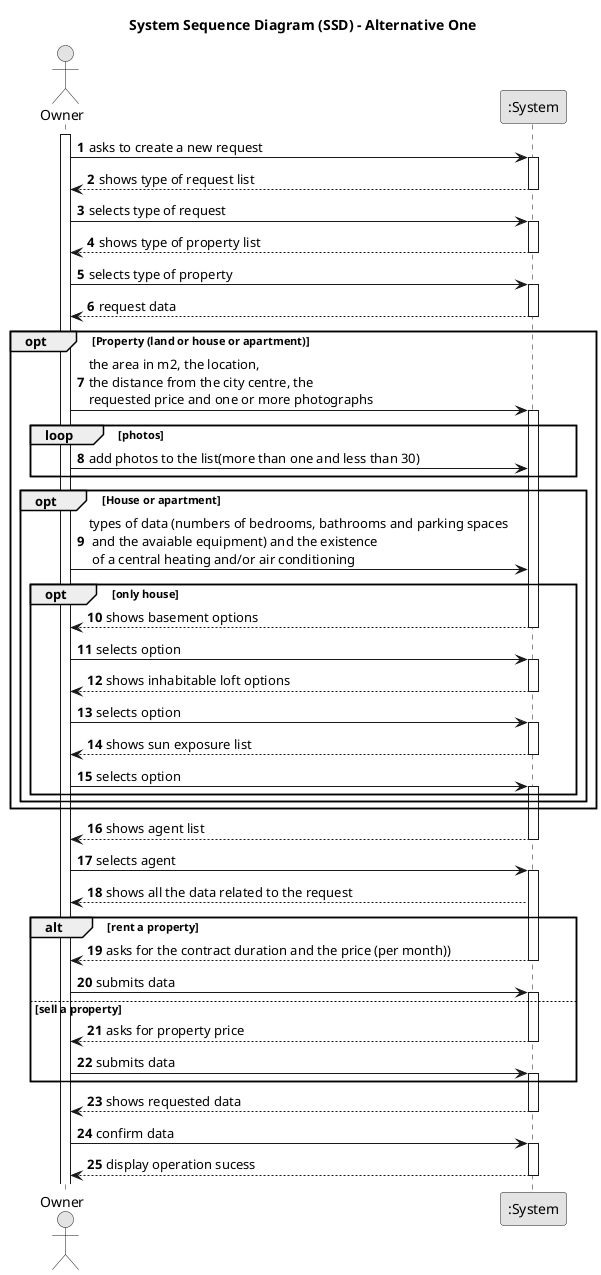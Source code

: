 @startuml
skinparam monochrome true
skinparam packageStyle rectangle
skinparam shadowing false

title System Sequence Diagram (SSD) - Alternative One

autonumber

actor "Owner" as Employee
participant ":System" as System

activate Employee

    Employee -> System : asks to create a new request
    activate System

        System --> Employee : shows type of request list
    deactivate System

    Employee -> System : selects type of request
    activate System

        System --> Employee : shows type of property list

    deactivate System

    Employee -> System : selects type of property

    activate System

        System --> Employee : request data
    deactivate System

opt Property (land or house or apartment)

   Employee -> System : the area in m2, the location,\nthe distance from the city centre, the\nrequested price and one or more photographs
    activate System

    loop photos
    Employee -> System : add photos to the list(more than one and less than 30)
    end

opt House or apartment

    Employee -> System : types of data (numbers of bedrooms, bathrooms and parking spaces \n and the avaiable equipment) and the existence \n of a central heating and/or air conditioning


opt only house
      System --> Employee : shows basement options
      deactivate System


      Employee -> System : selects option
      activate System

    System --> Employee : shows inhabitable loft options
      deactivate System


      Employee -> System :  selects option

      activate System

            System --> Employee :shows sun exposure list
      deactivate System

      Employee -> System :selects option
      activate System

end
end
end


     activate System

        System --> Employee : shows agent list
    deactivate System

    Employee -> System :  selects agent

     activate System

        System --> Employee : shows all the data related to the request


    alt rent a property
            System --> Employee : asks for the contract duration and the price (per month))
         deactivate System
            Employee -> System : submits data
            activate System
         else       sell a property
            System --> Employee : asks for property price
            deactivate System
            Employee -> System : submits data
            activate System

         end

    System --> Employee: shows requested data

    deactivate System

     Employee -> System : confirm data

     activate System

            System --> Employee : display operation sucess
     deactivate System

@enduml